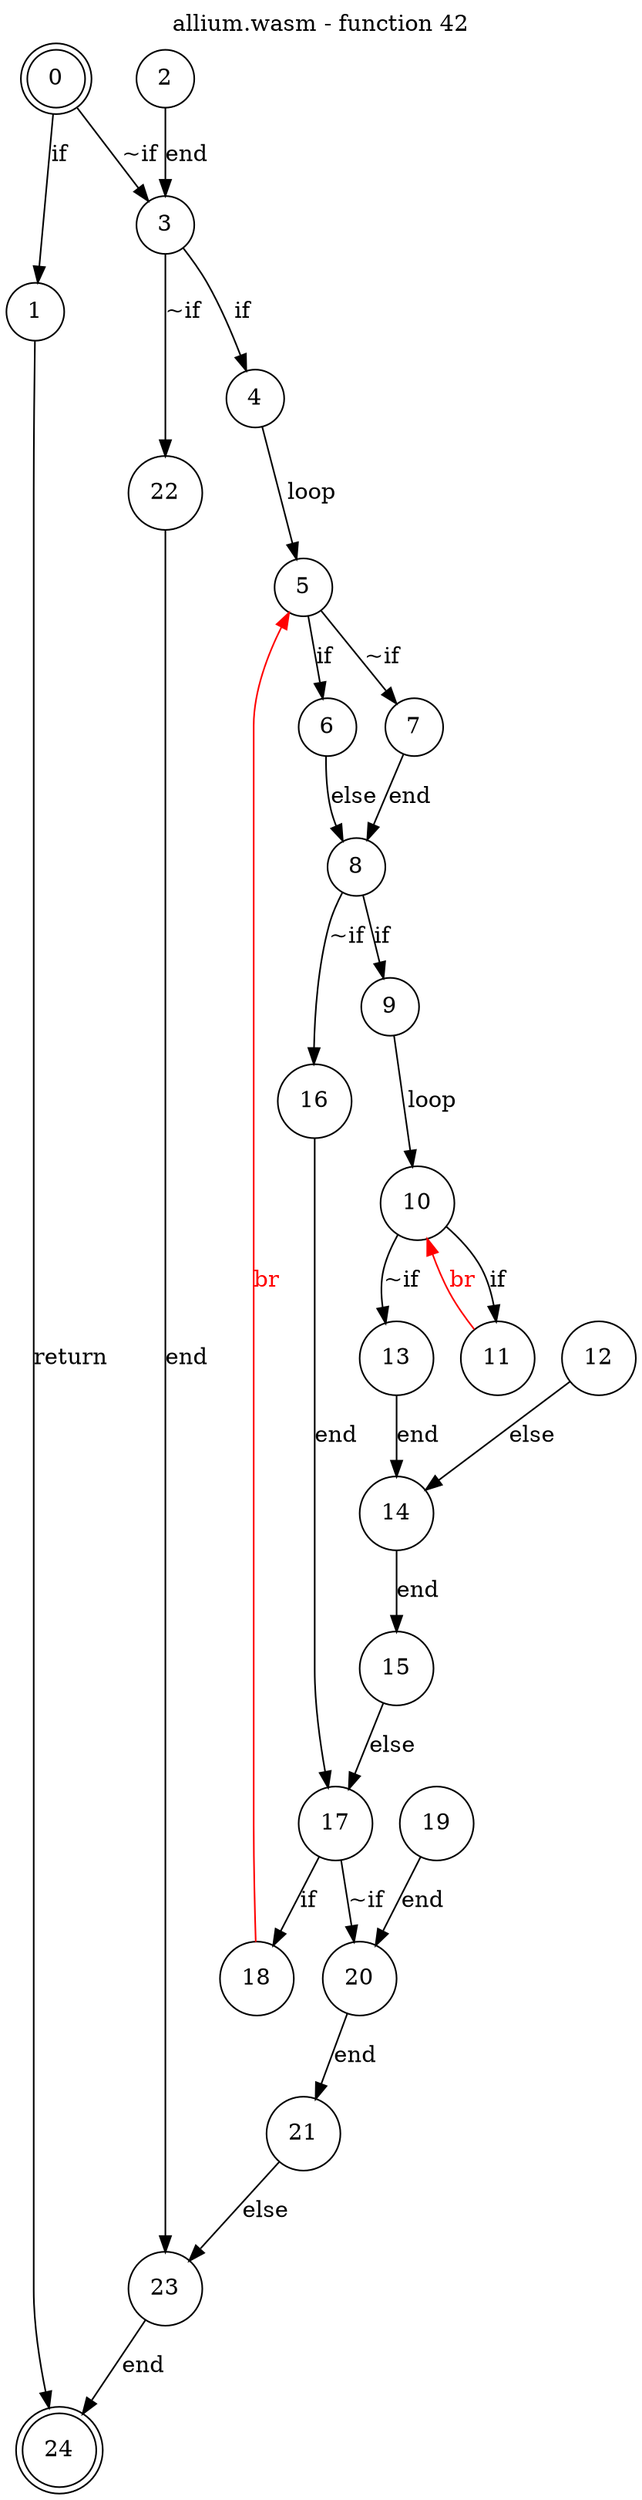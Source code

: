 digraph finite_state_machine {
    label = "allium.wasm - function 42"
    labelloc =  t
    labelfontsize = 16
    labelfontcolor = black
    labelfontname = "Helvetica"
    node [shape = doublecircle]; 0 24;
    node [shape = circle];
    0 -> 1[label="if"];
    0 -> 3[label="~if"];
    1 -> 24[label="return"];
    2 -> 3[label="end"];
    3 -> 4[label="if"];
    3 -> 22[label="~if"];
    4 -> 5[label="loop"];
    5 -> 6[label="if"];
    5 -> 7[label="~if"];
    6 -> 8[label="else"];
    7 -> 8[label="end"];
    8 -> 9[label="if"];
    8 -> 16[label="~if"];
    9 -> 10[label="loop"];
    10 -> 11[label="if"];
    10 -> 13[label="~if"];
    11 -> 10[color="red" fontcolor="red" label="br"];
    12 -> 14[label="else"];
    13 -> 14[label="end"];
    14 -> 15[label="end"];
    15 -> 17[label="else"];
    16 -> 17[label="end"];
    17 -> 18[label="if"];
    17 -> 20[label="~if"];
    18 -> 5[color="red" fontcolor="red" label="br"];
    19 -> 20[label="end"];
    20 -> 21[label="end"];
    21 -> 23[label="else"];
    22 -> 23[label="end"];
    23 -> 24[label="end"];
}
